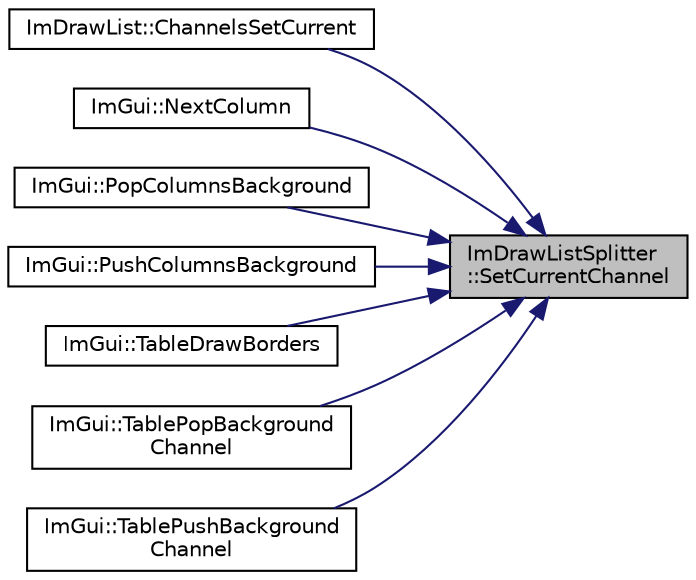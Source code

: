 digraph "ImDrawListSplitter::SetCurrentChannel"
{
 // LATEX_PDF_SIZE
  edge [fontname="Helvetica",fontsize="10",labelfontname="Helvetica",labelfontsize="10"];
  node [fontname="Helvetica",fontsize="10",shape=record];
  rankdir="RL";
  Node1 [label="ImDrawListSplitter\l::SetCurrentChannel",height=0.2,width=0.4,color="black", fillcolor="grey75", style="filled", fontcolor="black",tooltip=" "];
  Node1 -> Node2 [dir="back",color="midnightblue",fontsize="10",style="solid"];
  Node2 [label="ImDrawList::ChannelsSetCurrent",height=0.2,width=0.4,color="black", fillcolor="white", style="filled",URL="$struct_im_draw_list.html#aba9e93d0bf1c3884beb726e96360d2e2",tooltip=" "];
  Node1 -> Node3 [dir="back",color="midnightblue",fontsize="10",style="solid"];
  Node3 [label="ImGui::NextColumn",height=0.2,width=0.4,color="black", fillcolor="white", style="filled",URL="$namespace_im_gui.html#a8f97746d6a9d59c8400c26fb7613a2ff",tooltip=" "];
  Node1 -> Node4 [dir="back",color="midnightblue",fontsize="10",style="solid"];
  Node4 [label="ImGui::PopColumnsBackground",height=0.2,width=0.4,color="black", fillcolor="white", style="filled",URL="$namespace_im_gui.html#a27c737fa1fc79164fc7d840e858b1845",tooltip=" "];
  Node1 -> Node5 [dir="back",color="midnightblue",fontsize="10",style="solid"];
  Node5 [label="ImGui::PushColumnsBackground",height=0.2,width=0.4,color="black", fillcolor="white", style="filled",URL="$namespace_im_gui.html#a39f557bf00d94069a41b0d40bd72c522",tooltip=" "];
  Node1 -> Node6 [dir="back",color="midnightblue",fontsize="10",style="solid"];
  Node6 [label="ImGui::TableDrawBorders",height=0.2,width=0.4,color="black", fillcolor="white", style="filled",URL="$namespace_im_gui.html#a506d5b52f032c72503c4e87535a3d04d",tooltip=" "];
  Node1 -> Node7 [dir="back",color="midnightblue",fontsize="10",style="solid"];
  Node7 [label="ImGui::TablePopBackground\lChannel",height=0.2,width=0.4,color="black", fillcolor="white", style="filled",URL="$namespace_im_gui.html#a4fe11c430ad1b6597d4ffbde7cdf257e",tooltip=" "];
  Node1 -> Node8 [dir="back",color="midnightblue",fontsize="10",style="solid"];
  Node8 [label="ImGui::TablePushBackground\lChannel",height=0.2,width=0.4,color="black", fillcolor="white", style="filled",URL="$namespace_im_gui.html#a6b6e0c511477248e9dd485c359f52eeb",tooltip=" "];
}
